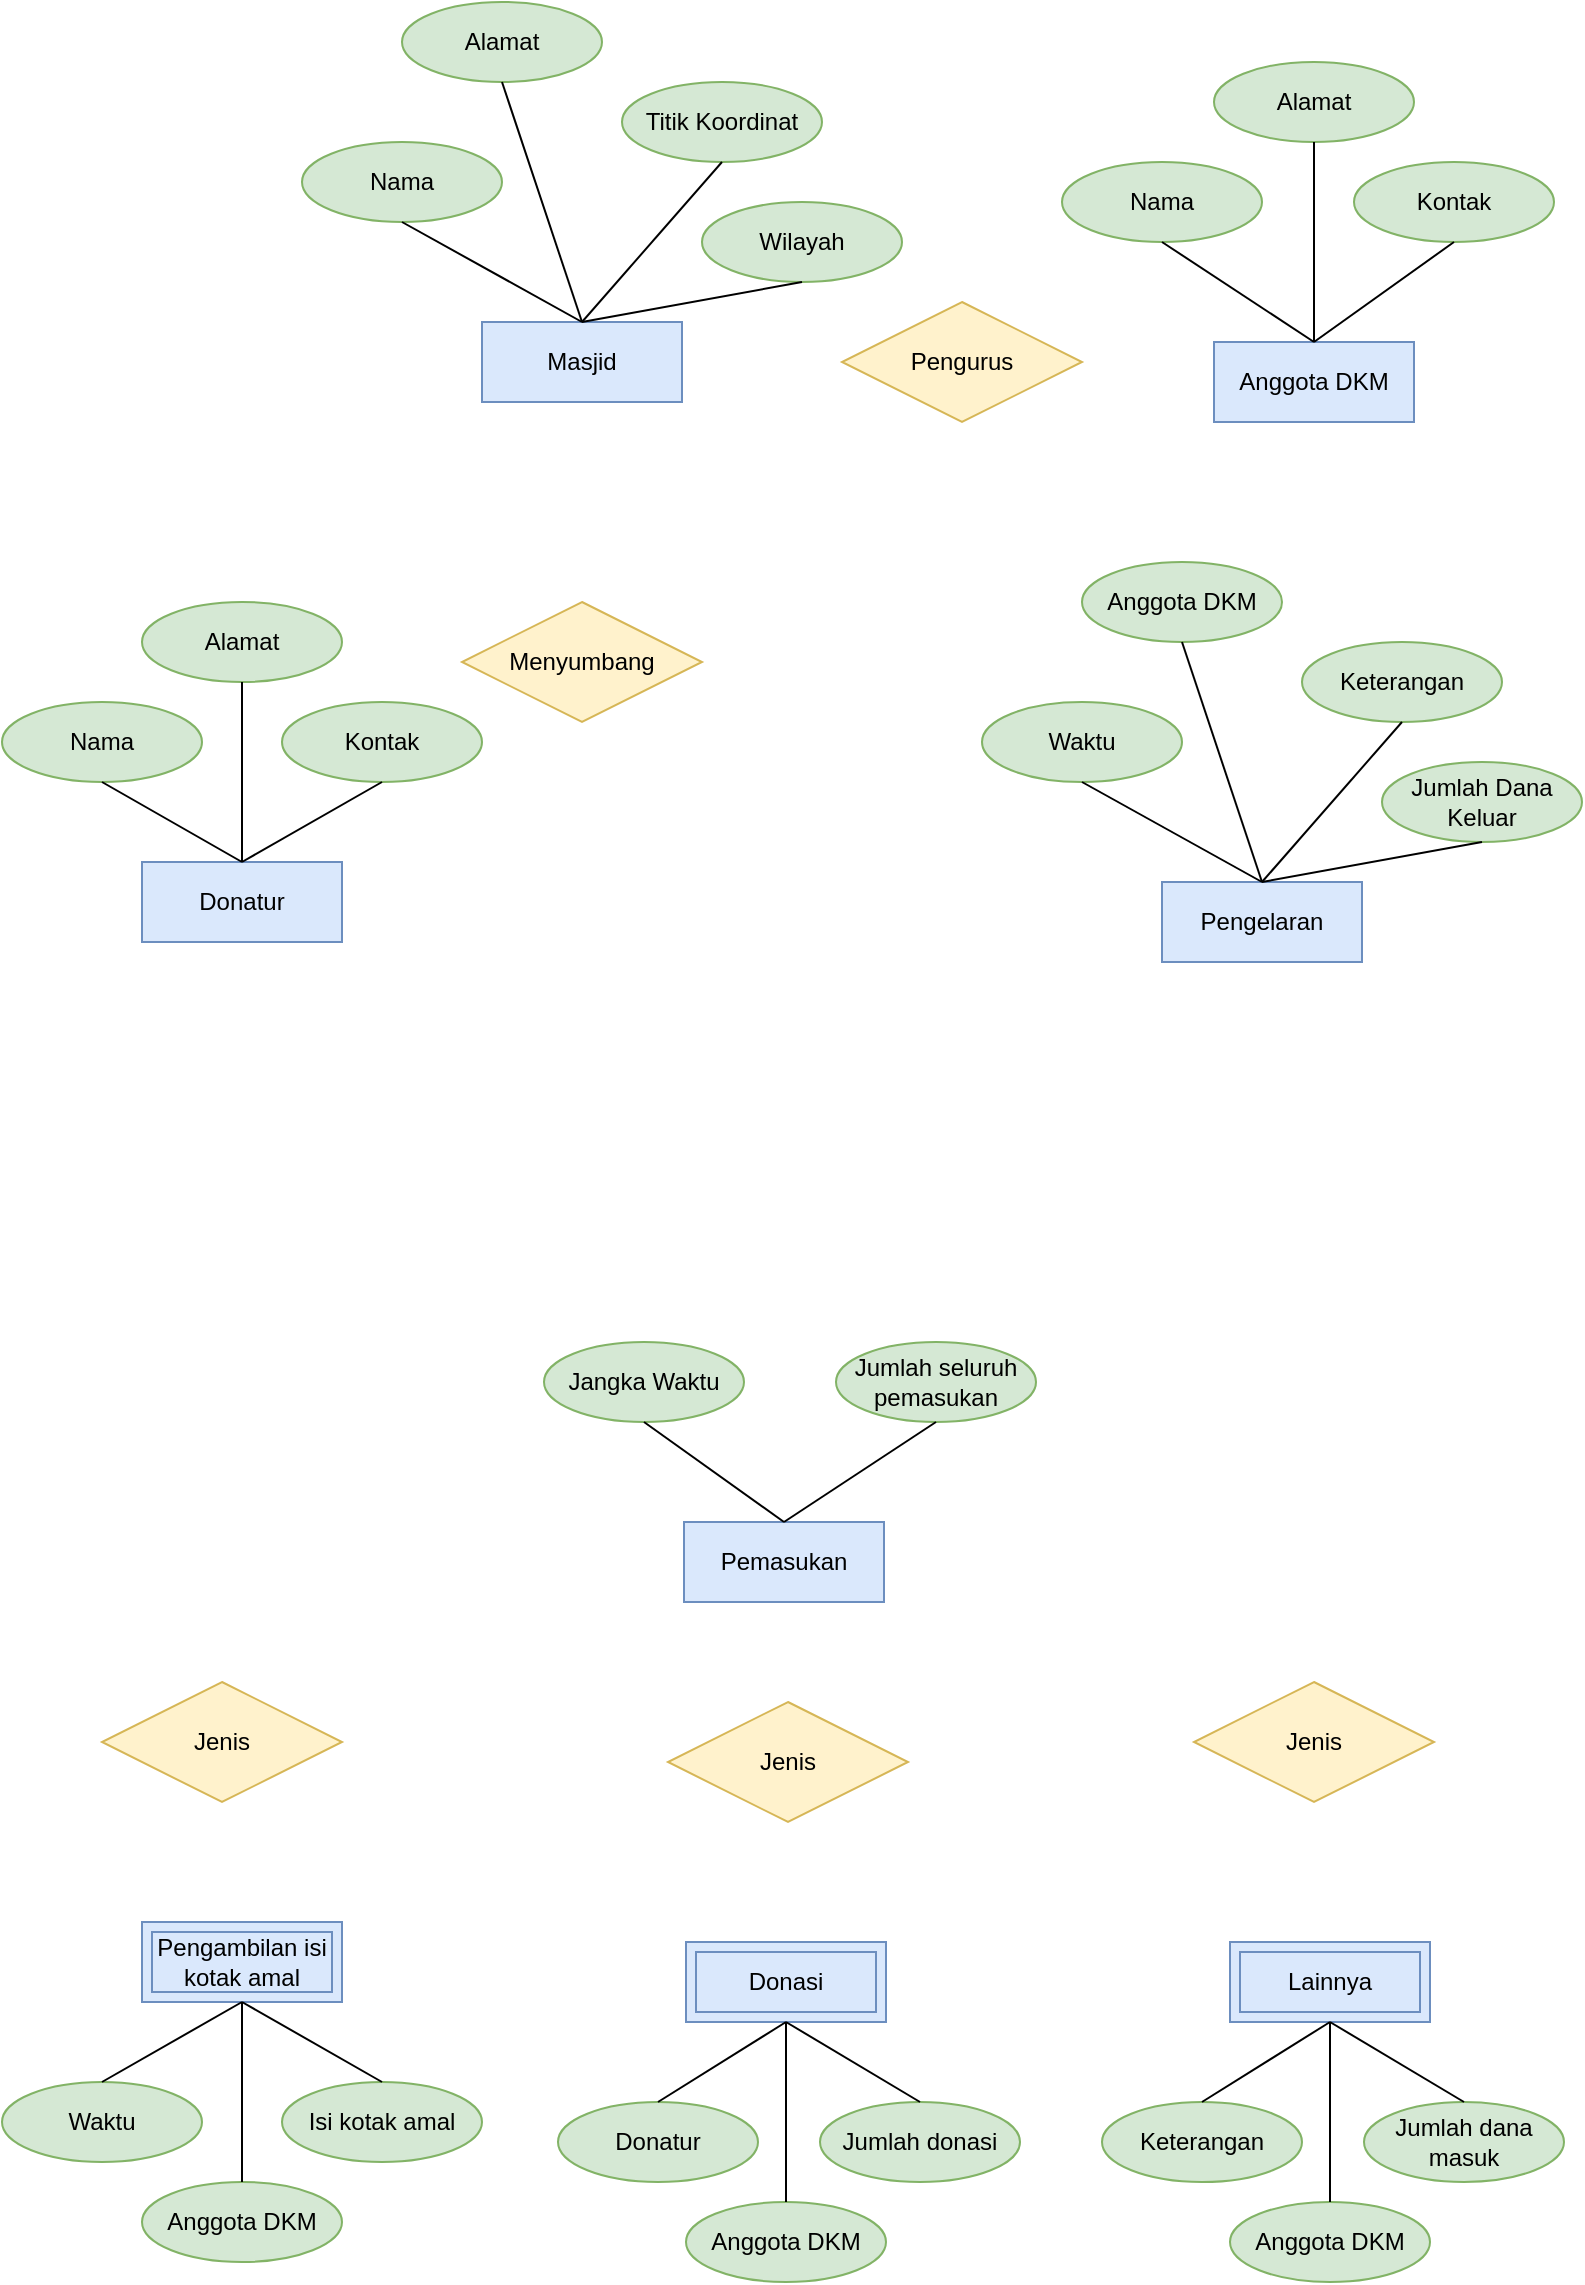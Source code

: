 <mxfile version="17.1.1" type="github">
  <diagram id="ojwaagqvYOmZUPkjRIsk" name="Page-1">
    <mxGraphModel dx="1564" dy="892" grid="1" gridSize="10" guides="1" tooltips="1" connect="1" arrows="1" fold="1" page="1" pageScale="1" pageWidth="827" pageHeight="1169" math="0" shadow="0">
      <root>
        <mxCell id="0" />
        <mxCell id="1" parent="0" />
        <mxCell id="lsMuIVN3z13ud930ASun-1" value="Masjid" style="whiteSpace=wrap;html=1;align=center;fillColor=#dae8fc;strokeColor=#6c8ebf;" vertex="1" parent="1">
          <mxGeometry x="260" y="170" width="100" height="40" as="geometry" />
        </mxCell>
        <mxCell id="lsMuIVN3z13ud930ASun-2" value="Nama" style="ellipse;whiteSpace=wrap;html=1;align=center;fillColor=#d5e8d4;strokeColor=#82b366;" vertex="1" parent="1">
          <mxGeometry x="170" y="80" width="100" height="40" as="geometry" />
        </mxCell>
        <mxCell id="lsMuIVN3z13ud930ASun-3" value="Wilayah" style="ellipse;whiteSpace=wrap;html=1;align=center;fillColor=#d5e8d4;strokeColor=#82b366;" vertex="1" parent="1">
          <mxGeometry x="370" y="110" width="100" height="40" as="geometry" />
        </mxCell>
        <mxCell id="lsMuIVN3z13ud930ASun-4" value="Titik Koordinat" style="ellipse;whiteSpace=wrap;html=1;align=center;fillColor=#d5e8d4;strokeColor=#82b366;" vertex="1" parent="1">
          <mxGeometry x="330" y="50" width="100" height="40" as="geometry" />
        </mxCell>
        <mxCell id="lsMuIVN3z13ud930ASun-5" value="Alamat" style="ellipse;whiteSpace=wrap;html=1;align=center;fillColor=#d5e8d4;strokeColor=#82b366;" vertex="1" parent="1">
          <mxGeometry x="220" y="10" width="100" height="40" as="geometry" />
        </mxCell>
        <mxCell id="lsMuIVN3z13ud930ASun-6" value="" style="endArrow=none;html=1;rounded=0;exitX=0.5;exitY=1;exitDx=0;exitDy=0;entryX=0.5;entryY=0;entryDx=0;entryDy=0;" edge="1" parent="1" source="lsMuIVN3z13ud930ASun-2" target="lsMuIVN3z13ud930ASun-1">
          <mxGeometry relative="1" as="geometry">
            <mxPoint x="220" y="170" as="sourcePoint" />
            <mxPoint x="380" y="170" as="targetPoint" />
          </mxGeometry>
        </mxCell>
        <mxCell id="lsMuIVN3z13ud930ASun-7" value="" style="endArrow=none;html=1;rounded=0;exitX=0.5;exitY=1;exitDx=0;exitDy=0;entryX=0.5;entryY=0;entryDx=0;entryDy=0;" edge="1" parent="1" source="lsMuIVN3z13ud930ASun-5" target="lsMuIVN3z13ud930ASun-1">
          <mxGeometry relative="1" as="geometry">
            <mxPoint x="230" y="130" as="sourcePoint" />
            <mxPoint x="320.0" y="180" as="targetPoint" />
          </mxGeometry>
        </mxCell>
        <mxCell id="lsMuIVN3z13ud930ASun-8" value="" style="endArrow=none;html=1;rounded=0;exitX=0.5;exitY=1;exitDx=0;exitDy=0;entryX=0.5;entryY=0;entryDx=0;entryDy=0;" edge="1" parent="1" source="lsMuIVN3z13ud930ASun-4" target="lsMuIVN3z13ud930ASun-1">
          <mxGeometry relative="1" as="geometry">
            <mxPoint x="240" y="140" as="sourcePoint" />
            <mxPoint x="330.0" y="190" as="targetPoint" />
          </mxGeometry>
        </mxCell>
        <mxCell id="lsMuIVN3z13ud930ASun-9" value="" style="endArrow=none;html=1;rounded=0;exitX=0.5;exitY=1;exitDx=0;exitDy=0;entryX=0.5;entryY=0;entryDx=0;entryDy=0;" edge="1" parent="1" source="lsMuIVN3z13ud930ASun-3" target="lsMuIVN3z13ud930ASun-1">
          <mxGeometry relative="1" as="geometry">
            <mxPoint x="250" y="150" as="sourcePoint" />
            <mxPoint x="340.0" y="200" as="targetPoint" />
          </mxGeometry>
        </mxCell>
        <mxCell id="lsMuIVN3z13ud930ASun-10" value="Anggota DKM" style="whiteSpace=wrap;html=1;align=center;fillColor=#dae8fc;strokeColor=#6c8ebf;" vertex="1" parent="1">
          <mxGeometry x="626" y="180" width="100" height="40" as="geometry" />
        </mxCell>
        <mxCell id="lsMuIVN3z13ud930ASun-11" value="Nama" style="ellipse;whiteSpace=wrap;html=1;align=center;fillColor=#d5e8d4;strokeColor=#82b366;" vertex="1" parent="1">
          <mxGeometry x="550" y="90" width="100" height="40" as="geometry" />
        </mxCell>
        <mxCell id="lsMuIVN3z13ud930ASun-12" value="Alamat" style="ellipse;whiteSpace=wrap;html=1;align=center;fillColor=#d5e8d4;strokeColor=#82b366;" vertex="1" parent="1">
          <mxGeometry x="626" y="40" width="100" height="40" as="geometry" />
        </mxCell>
        <mxCell id="lsMuIVN3z13ud930ASun-13" value="Kontak" style="ellipse;whiteSpace=wrap;html=1;align=center;fillColor=#d5e8d4;strokeColor=#82b366;" vertex="1" parent="1">
          <mxGeometry x="696" y="90" width="100" height="40" as="geometry" />
        </mxCell>
        <mxCell id="lsMuIVN3z13ud930ASun-15" value="" style="endArrow=none;html=1;rounded=0;entryX=0.5;entryY=0;entryDx=0;entryDy=0;exitX=0.5;exitY=1;exitDx=0;exitDy=0;" edge="1" parent="1" source="lsMuIVN3z13ud930ASun-11" target="lsMuIVN3z13ud930ASun-10">
          <mxGeometry relative="1" as="geometry">
            <mxPoint x="536" y="130" as="sourcePoint" />
            <mxPoint x="296" y="190" as="targetPoint" />
          </mxGeometry>
        </mxCell>
        <mxCell id="lsMuIVN3z13ud930ASun-16" value="" style="endArrow=none;html=1;rounded=0;exitX=0.5;exitY=1;exitDx=0;exitDy=0;" edge="1" parent="1" source="lsMuIVN3z13ud930ASun-12">
          <mxGeometry relative="1" as="geometry">
            <mxPoint x="610.0" y="140" as="sourcePoint" />
            <mxPoint x="676" y="180" as="targetPoint" />
          </mxGeometry>
        </mxCell>
        <mxCell id="lsMuIVN3z13ud930ASun-17" value="" style="endArrow=none;html=1;rounded=0;entryX=0.5;entryY=0;entryDx=0;entryDy=0;exitX=0.5;exitY=1;exitDx=0;exitDy=0;" edge="1" parent="1" source="lsMuIVN3z13ud930ASun-13" target="lsMuIVN3z13ud930ASun-10">
          <mxGeometry relative="1" as="geometry">
            <mxPoint x="620.0" y="150" as="sourcePoint" />
            <mxPoint x="696" y="200" as="targetPoint" />
          </mxGeometry>
        </mxCell>
        <mxCell id="lsMuIVN3z13ud930ASun-18" value="Pengurus" style="shape=rhombus;perimeter=rhombusPerimeter;whiteSpace=wrap;html=1;align=center;fillColor=#fff2cc;strokeColor=#d6b656;" vertex="1" parent="1">
          <mxGeometry x="440" y="160" width="120" height="60" as="geometry" />
        </mxCell>
        <mxCell id="lsMuIVN3z13ud930ASun-19" value="Donatur" style="whiteSpace=wrap;html=1;align=center;fillColor=#dae8fc;strokeColor=#6c8ebf;" vertex="1" parent="1">
          <mxGeometry x="90" y="440" width="100" height="40" as="geometry" />
        </mxCell>
        <mxCell id="lsMuIVN3z13ud930ASun-20" value="Nama" style="ellipse;whiteSpace=wrap;html=1;align=center;fillColor=#d5e8d4;strokeColor=#82b366;" vertex="1" parent="1">
          <mxGeometry x="20" y="360" width="100" height="40" as="geometry" />
        </mxCell>
        <mxCell id="lsMuIVN3z13ud930ASun-21" value="Alamat" style="ellipse;whiteSpace=wrap;html=1;align=center;fillColor=#d5e8d4;strokeColor=#82b366;" vertex="1" parent="1">
          <mxGeometry x="90" y="310" width="100" height="40" as="geometry" />
        </mxCell>
        <mxCell id="lsMuIVN3z13ud930ASun-22" value="Kontak" style="ellipse;whiteSpace=wrap;html=1;align=center;fillColor=#d5e8d4;strokeColor=#82b366;" vertex="1" parent="1">
          <mxGeometry x="160" y="360" width="100" height="40" as="geometry" />
        </mxCell>
        <mxCell id="lsMuIVN3z13ud930ASun-23" value="" style="endArrow=none;html=1;rounded=0;exitX=0.5;exitY=0;exitDx=0;exitDy=0;entryX=0.5;entryY=1;entryDx=0;entryDy=0;" edge="1" parent="1" source="lsMuIVN3z13ud930ASun-19" target="lsMuIVN3z13ud930ASun-21">
          <mxGeometry relative="1" as="geometry">
            <mxPoint x="240" y="400" as="sourcePoint" />
            <mxPoint x="400" y="400" as="targetPoint" />
          </mxGeometry>
        </mxCell>
        <mxCell id="lsMuIVN3z13ud930ASun-24" value="" style="endArrow=none;html=1;rounded=0;entryX=0.5;entryY=1;entryDx=0;entryDy=0;" edge="1" parent="1" target="lsMuIVN3z13ud930ASun-20">
          <mxGeometry relative="1" as="geometry">
            <mxPoint x="140" y="440" as="sourcePoint" />
            <mxPoint x="150" y="360" as="targetPoint" />
          </mxGeometry>
        </mxCell>
        <mxCell id="lsMuIVN3z13ud930ASun-25" value="" style="endArrow=none;html=1;rounded=0;entryX=0.5;entryY=1;entryDx=0;entryDy=0;" edge="1" parent="1" target="lsMuIVN3z13ud930ASun-22">
          <mxGeometry relative="1" as="geometry">
            <mxPoint x="140" y="440" as="sourcePoint" />
            <mxPoint x="80" y="410" as="targetPoint" />
          </mxGeometry>
        </mxCell>
        <mxCell id="lsMuIVN3z13ud930ASun-26" value="Menyumbang" style="shape=rhombus;perimeter=rhombusPerimeter;whiteSpace=wrap;html=1;align=center;fillColor=#fff2cc;strokeColor=#d6b656;" vertex="1" parent="1">
          <mxGeometry x="250" y="310" width="120" height="60" as="geometry" />
        </mxCell>
        <mxCell id="lsMuIVN3z13ud930ASun-27" value="Pemasukan" style="whiteSpace=wrap;html=1;align=center;fillColor=#dae8fc;strokeColor=#6c8ebf;" vertex="1" parent="1">
          <mxGeometry x="361" y="770" width="100" height="40" as="geometry" />
        </mxCell>
        <mxCell id="lsMuIVN3z13ud930ASun-28" value="Jangka Waktu" style="ellipse;whiteSpace=wrap;html=1;align=center;fillColor=#d5e8d4;strokeColor=#82b366;" vertex="1" parent="1">
          <mxGeometry x="291" y="680" width="100" height="40" as="geometry" />
        </mxCell>
        <mxCell id="lsMuIVN3z13ud930ASun-30" value="Jumlah seluruh pemasukan" style="ellipse;whiteSpace=wrap;html=1;align=center;fillColor=#d5e8d4;strokeColor=#82b366;" vertex="1" parent="1">
          <mxGeometry x="437" y="680" width="100" height="40" as="geometry" />
        </mxCell>
        <mxCell id="lsMuIVN3z13ud930ASun-31" value="" style="endArrow=none;html=1;rounded=0;exitX=0.5;exitY=0;exitDx=0;exitDy=0;entryX=0.5;entryY=1;entryDx=0;entryDy=0;" edge="1" parent="1" source="lsMuIVN3z13ud930ASun-27" target="lsMuIVN3z13ud930ASun-28">
          <mxGeometry relative="1" as="geometry">
            <mxPoint x="-109" y="780" as="sourcePoint" />
            <mxPoint x="-109" y="690" as="targetPoint" />
          </mxGeometry>
        </mxCell>
        <mxCell id="lsMuIVN3z13ud930ASun-32" value="" style="endArrow=none;html=1;rounded=0;entryX=0.5;entryY=1;entryDx=0;entryDy=0;" edge="1" parent="1" target="lsMuIVN3z13ud930ASun-30">
          <mxGeometry relative="1" as="geometry">
            <mxPoint x="411" y="770" as="sourcePoint" />
            <mxPoint x="351" y="730" as="targetPoint" />
          </mxGeometry>
        </mxCell>
        <mxCell id="lsMuIVN3z13ud930ASun-34" value="Pengambilan isi kotak amal" style="shape=ext;margin=3;double=1;whiteSpace=wrap;html=1;align=center;fillColor=#dae8fc;strokeColor=#6c8ebf;" vertex="1" parent="1">
          <mxGeometry x="90" y="970" width="100" height="40" as="geometry" />
        </mxCell>
        <mxCell id="lsMuIVN3z13ud930ASun-35" value="Waktu" style="ellipse;whiteSpace=wrap;html=1;align=center;fillColor=#d5e8d4;strokeColor=#82b366;" vertex="1" parent="1">
          <mxGeometry x="20" y="1050" width="100" height="40" as="geometry" />
        </mxCell>
        <mxCell id="lsMuIVN3z13ud930ASun-36" value="Anggota DKM" style="ellipse;whiteSpace=wrap;html=1;align=center;fillColor=#d5e8d4;strokeColor=#82b366;" vertex="1" parent="1">
          <mxGeometry x="90" y="1100" width="100" height="40" as="geometry" />
        </mxCell>
        <mxCell id="lsMuIVN3z13ud930ASun-37" value="Isi kotak amal" style="ellipse;whiteSpace=wrap;html=1;align=center;fillColor=#d5e8d4;strokeColor=#82b366;" vertex="1" parent="1">
          <mxGeometry x="160" y="1050" width="100" height="40" as="geometry" />
        </mxCell>
        <mxCell id="lsMuIVN3z13ud930ASun-38" value="" style="endArrow=none;html=1;rounded=0;exitX=0.5;exitY=0;exitDx=0;exitDy=0;entryX=0.5;entryY=1;entryDx=0;entryDy=0;" edge="1" parent="1" source="lsMuIVN3z13ud930ASun-36" target="lsMuIVN3z13ud930ASun-34">
          <mxGeometry relative="1" as="geometry">
            <mxPoint x="-40" y="860" as="sourcePoint" />
            <mxPoint x="120" y="860" as="targetPoint" />
          </mxGeometry>
        </mxCell>
        <mxCell id="lsMuIVN3z13ud930ASun-39" value="" style="endArrow=none;html=1;rounded=0;exitX=0.5;exitY=0;exitDx=0;exitDy=0;" edge="1" parent="1" source="lsMuIVN3z13ud930ASun-37">
          <mxGeometry relative="1" as="geometry">
            <mxPoint x="150" y="1110" as="sourcePoint" />
            <mxPoint x="140" y="1010" as="targetPoint" />
          </mxGeometry>
        </mxCell>
        <mxCell id="lsMuIVN3z13ud930ASun-40" value="" style="endArrow=none;html=1;rounded=0;exitX=0.5;exitY=0;exitDx=0;exitDy=0;" edge="1" parent="1" source="lsMuIVN3z13ud930ASun-35">
          <mxGeometry relative="1" as="geometry">
            <mxPoint x="220" y="1060" as="sourcePoint" />
            <mxPoint x="140" y="1010" as="targetPoint" />
          </mxGeometry>
        </mxCell>
        <mxCell id="lsMuIVN3z13ud930ASun-41" value="Donasi" style="shape=ext;margin=3;double=1;whiteSpace=wrap;html=1;align=center;fillColor=#dae8fc;strokeColor=#6c8ebf;" vertex="1" parent="1">
          <mxGeometry x="362" y="980" width="100" height="40" as="geometry" />
        </mxCell>
        <mxCell id="lsMuIVN3z13ud930ASun-42" value="Donatur" style="ellipse;whiteSpace=wrap;html=1;align=center;fillColor=#d5e8d4;strokeColor=#82b366;" vertex="1" parent="1">
          <mxGeometry x="298" y="1060" width="100" height="40" as="geometry" />
        </mxCell>
        <mxCell id="lsMuIVN3z13ud930ASun-43" value="Anggota DKM" style="ellipse;whiteSpace=wrap;html=1;align=center;fillColor=#d5e8d4;strokeColor=#82b366;" vertex="1" parent="1">
          <mxGeometry x="362" y="1110" width="100" height="40" as="geometry" />
        </mxCell>
        <mxCell id="lsMuIVN3z13ud930ASun-44" value="Jumlah donasi" style="ellipse;whiteSpace=wrap;html=1;align=center;fillColor=#d5e8d4;strokeColor=#82b366;" vertex="1" parent="1">
          <mxGeometry x="429" y="1060" width="100" height="40" as="geometry" />
        </mxCell>
        <mxCell id="lsMuIVN3z13ud930ASun-45" value="" style="endArrow=none;html=1;rounded=0;exitX=0.5;exitY=0;exitDx=0;exitDy=0;entryX=0.5;entryY=1;entryDx=0;entryDy=0;" edge="1" parent="1" source="lsMuIVN3z13ud930ASun-43" target="lsMuIVN3z13ud930ASun-41">
          <mxGeometry relative="1" as="geometry">
            <mxPoint x="102.0" y="1110" as="sourcePoint" />
            <mxPoint x="102.0" y="1020" as="targetPoint" />
          </mxGeometry>
        </mxCell>
        <mxCell id="lsMuIVN3z13ud930ASun-46" value="" style="endArrow=none;html=1;rounded=0;exitX=0.5;exitY=0;exitDx=0;exitDy=0;entryX=0.5;entryY=1;entryDx=0;entryDy=0;" edge="1" parent="1" source="lsMuIVN3z13ud930ASun-44" target="lsMuIVN3z13ud930ASun-41">
          <mxGeometry relative="1" as="geometry">
            <mxPoint x="422" y="1120" as="sourcePoint" />
            <mxPoint x="422" y="1030" as="targetPoint" />
          </mxGeometry>
        </mxCell>
        <mxCell id="lsMuIVN3z13ud930ASun-47" value="" style="endArrow=none;html=1;rounded=0;exitX=0.5;exitY=0;exitDx=0;exitDy=0;" edge="1" parent="1" source="lsMuIVN3z13ud930ASun-42">
          <mxGeometry relative="1" as="geometry">
            <mxPoint x="422" y="1120" as="sourcePoint" />
            <mxPoint x="412" y="1020" as="targetPoint" />
          </mxGeometry>
        </mxCell>
        <mxCell id="lsMuIVN3z13ud930ASun-48" value="Lainnya" style="shape=ext;margin=3;double=1;whiteSpace=wrap;html=1;align=center;fillColor=#dae8fc;strokeColor=#6c8ebf;" vertex="1" parent="1">
          <mxGeometry x="634" y="980" width="100" height="40" as="geometry" />
        </mxCell>
        <mxCell id="lsMuIVN3z13ud930ASun-49" value="Keterangan" style="ellipse;whiteSpace=wrap;html=1;align=center;fillColor=#d5e8d4;strokeColor=#82b366;" vertex="1" parent="1">
          <mxGeometry x="570" y="1060" width="100" height="40" as="geometry" />
        </mxCell>
        <mxCell id="lsMuIVN3z13ud930ASun-50" value="Anggota DKM" style="ellipse;whiteSpace=wrap;html=1;align=center;fillColor=#d5e8d4;strokeColor=#82b366;" vertex="1" parent="1">
          <mxGeometry x="634" y="1110" width="100" height="40" as="geometry" />
        </mxCell>
        <mxCell id="lsMuIVN3z13ud930ASun-51" value="Jumlah dana masuk" style="ellipse;whiteSpace=wrap;html=1;align=center;fillColor=#d5e8d4;strokeColor=#82b366;" vertex="1" parent="1">
          <mxGeometry x="701" y="1060" width="100" height="40" as="geometry" />
        </mxCell>
        <mxCell id="lsMuIVN3z13ud930ASun-52" value="" style="endArrow=none;html=1;rounded=0;exitX=0.5;exitY=0;exitDx=0;exitDy=0;entryX=0.5;entryY=1;entryDx=0;entryDy=0;" edge="1" source="lsMuIVN3z13ud930ASun-50" target="lsMuIVN3z13ud930ASun-48" parent="1">
          <mxGeometry relative="1" as="geometry">
            <mxPoint x="374.0" y="1110" as="sourcePoint" />
            <mxPoint x="374.0" y="1020" as="targetPoint" />
          </mxGeometry>
        </mxCell>
        <mxCell id="lsMuIVN3z13ud930ASun-53" value="" style="endArrow=none;html=1;rounded=0;exitX=0.5;exitY=0;exitDx=0;exitDy=0;entryX=0.5;entryY=1;entryDx=0;entryDy=0;" edge="1" source="lsMuIVN3z13ud930ASun-51" target="lsMuIVN3z13ud930ASun-48" parent="1">
          <mxGeometry relative="1" as="geometry">
            <mxPoint x="694" y="1120" as="sourcePoint" />
            <mxPoint x="694" y="1030" as="targetPoint" />
          </mxGeometry>
        </mxCell>
        <mxCell id="lsMuIVN3z13ud930ASun-54" value="" style="endArrow=none;html=1;rounded=0;exitX=0.5;exitY=0;exitDx=0;exitDy=0;" edge="1" source="lsMuIVN3z13ud930ASun-49" parent="1">
          <mxGeometry relative="1" as="geometry">
            <mxPoint x="694" y="1120" as="sourcePoint" />
            <mxPoint x="684" y="1020" as="targetPoint" />
          </mxGeometry>
        </mxCell>
        <mxCell id="lsMuIVN3z13ud930ASun-55" value="Jenis" style="shape=rhombus;perimeter=rhombusPerimeter;whiteSpace=wrap;html=1;align=center;fillColor=#fff2cc;strokeColor=#d6b656;" vertex="1" parent="1">
          <mxGeometry x="70" y="850" width="120" height="60" as="geometry" />
        </mxCell>
        <mxCell id="lsMuIVN3z13ud930ASun-56" value="Jenis" style="shape=rhombus;perimeter=rhombusPerimeter;whiteSpace=wrap;html=1;align=center;fillColor=#fff2cc;strokeColor=#d6b656;" vertex="1" parent="1">
          <mxGeometry x="616" y="850" width="120" height="60" as="geometry" />
        </mxCell>
        <mxCell id="lsMuIVN3z13ud930ASun-57" value="Jenis" style="shape=rhombus;perimeter=rhombusPerimeter;whiteSpace=wrap;html=1;align=center;fillColor=#fff2cc;strokeColor=#d6b656;" vertex="1" parent="1">
          <mxGeometry x="353" y="860" width="120" height="60" as="geometry" />
        </mxCell>
        <mxCell id="lsMuIVN3z13ud930ASun-84" value="Pengelaran" style="whiteSpace=wrap;html=1;align=center;fillColor=#dae8fc;strokeColor=#6c8ebf;" vertex="1" parent="1">
          <mxGeometry x="600" y="450" width="100" height="40" as="geometry" />
        </mxCell>
        <mxCell id="lsMuIVN3z13ud930ASun-85" value="Waktu" style="ellipse;whiteSpace=wrap;html=1;align=center;fillColor=#d5e8d4;strokeColor=#82b366;" vertex="1" parent="1">
          <mxGeometry x="510" y="360" width="100" height="40" as="geometry" />
        </mxCell>
        <mxCell id="lsMuIVN3z13ud930ASun-86" value="Jumlah Dana Keluar" style="ellipse;whiteSpace=wrap;html=1;align=center;fillColor=#d5e8d4;strokeColor=#82b366;" vertex="1" parent="1">
          <mxGeometry x="710" y="390" width="100" height="40" as="geometry" />
        </mxCell>
        <mxCell id="lsMuIVN3z13ud930ASun-87" value="Keterangan" style="ellipse;whiteSpace=wrap;html=1;align=center;fillColor=#d5e8d4;strokeColor=#82b366;" vertex="1" parent="1">
          <mxGeometry x="670" y="330" width="100" height="40" as="geometry" />
        </mxCell>
        <mxCell id="lsMuIVN3z13ud930ASun-88" value="Anggota DKM" style="ellipse;whiteSpace=wrap;html=1;align=center;fillColor=#d5e8d4;strokeColor=#82b366;" vertex="1" parent="1">
          <mxGeometry x="560" y="290" width="100" height="40" as="geometry" />
        </mxCell>
        <mxCell id="lsMuIVN3z13ud930ASun-89" value="" style="endArrow=none;html=1;rounded=0;exitX=0.5;exitY=1;exitDx=0;exitDy=0;entryX=0.5;entryY=0;entryDx=0;entryDy=0;" edge="1" source="lsMuIVN3z13ud930ASun-85" target="lsMuIVN3z13ud930ASun-84" parent="1">
          <mxGeometry relative="1" as="geometry">
            <mxPoint x="560" y="450" as="sourcePoint" />
            <mxPoint x="720" y="450" as="targetPoint" />
          </mxGeometry>
        </mxCell>
        <mxCell id="lsMuIVN3z13ud930ASun-90" value="" style="endArrow=none;html=1;rounded=0;exitX=0.5;exitY=1;exitDx=0;exitDy=0;entryX=0.5;entryY=0;entryDx=0;entryDy=0;" edge="1" source="lsMuIVN3z13ud930ASun-88" target="lsMuIVN3z13ud930ASun-84" parent="1">
          <mxGeometry relative="1" as="geometry">
            <mxPoint x="570" y="410" as="sourcePoint" />
            <mxPoint x="660.0" y="460" as="targetPoint" />
          </mxGeometry>
        </mxCell>
        <mxCell id="lsMuIVN3z13ud930ASun-91" value="" style="endArrow=none;html=1;rounded=0;exitX=0.5;exitY=1;exitDx=0;exitDy=0;entryX=0.5;entryY=0;entryDx=0;entryDy=0;" edge="1" source="lsMuIVN3z13ud930ASun-87" target="lsMuIVN3z13ud930ASun-84" parent="1">
          <mxGeometry relative="1" as="geometry">
            <mxPoint x="580" y="420" as="sourcePoint" />
            <mxPoint x="670.0" y="470" as="targetPoint" />
          </mxGeometry>
        </mxCell>
        <mxCell id="lsMuIVN3z13ud930ASun-92" value="" style="endArrow=none;html=1;rounded=0;exitX=0.5;exitY=1;exitDx=0;exitDy=0;entryX=0.5;entryY=0;entryDx=0;entryDy=0;" edge="1" source="lsMuIVN3z13ud930ASun-86" target="lsMuIVN3z13ud930ASun-84" parent="1">
          <mxGeometry relative="1" as="geometry">
            <mxPoint x="590" y="430" as="sourcePoint" />
            <mxPoint x="680.0" y="480" as="targetPoint" />
          </mxGeometry>
        </mxCell>
      </root>
    </mxGraphModel>
  </diagram>
</mxfile>
